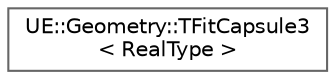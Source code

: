digraph "Graphical Class Hierarchy"
{
 // INTERACTIVE_SVG=YES
 // LATEX_PDF_SIZE
  bgcolor="transparent";
  edge [fontname=Helvetica,fontsize=10,labelfontname=Helvetica,labelfontsize=10];
  node [fontname=Helvetica,fontsize=10,shape=box,height=0.2,width=0.4];
  rankdir="LR";
  Node0 [id="Node000000",label="UE::Geometry::TFitCapsule3\l\< RealType \>",height=0.2,width=0.4,color="grey40", fillcolor="white", style="filled",URL="$d1/da8/classUE_1_1Geometry_1_1TFitCapsule3.html",tooltip="Fit a Capsule to a set of 3D points."];
}
